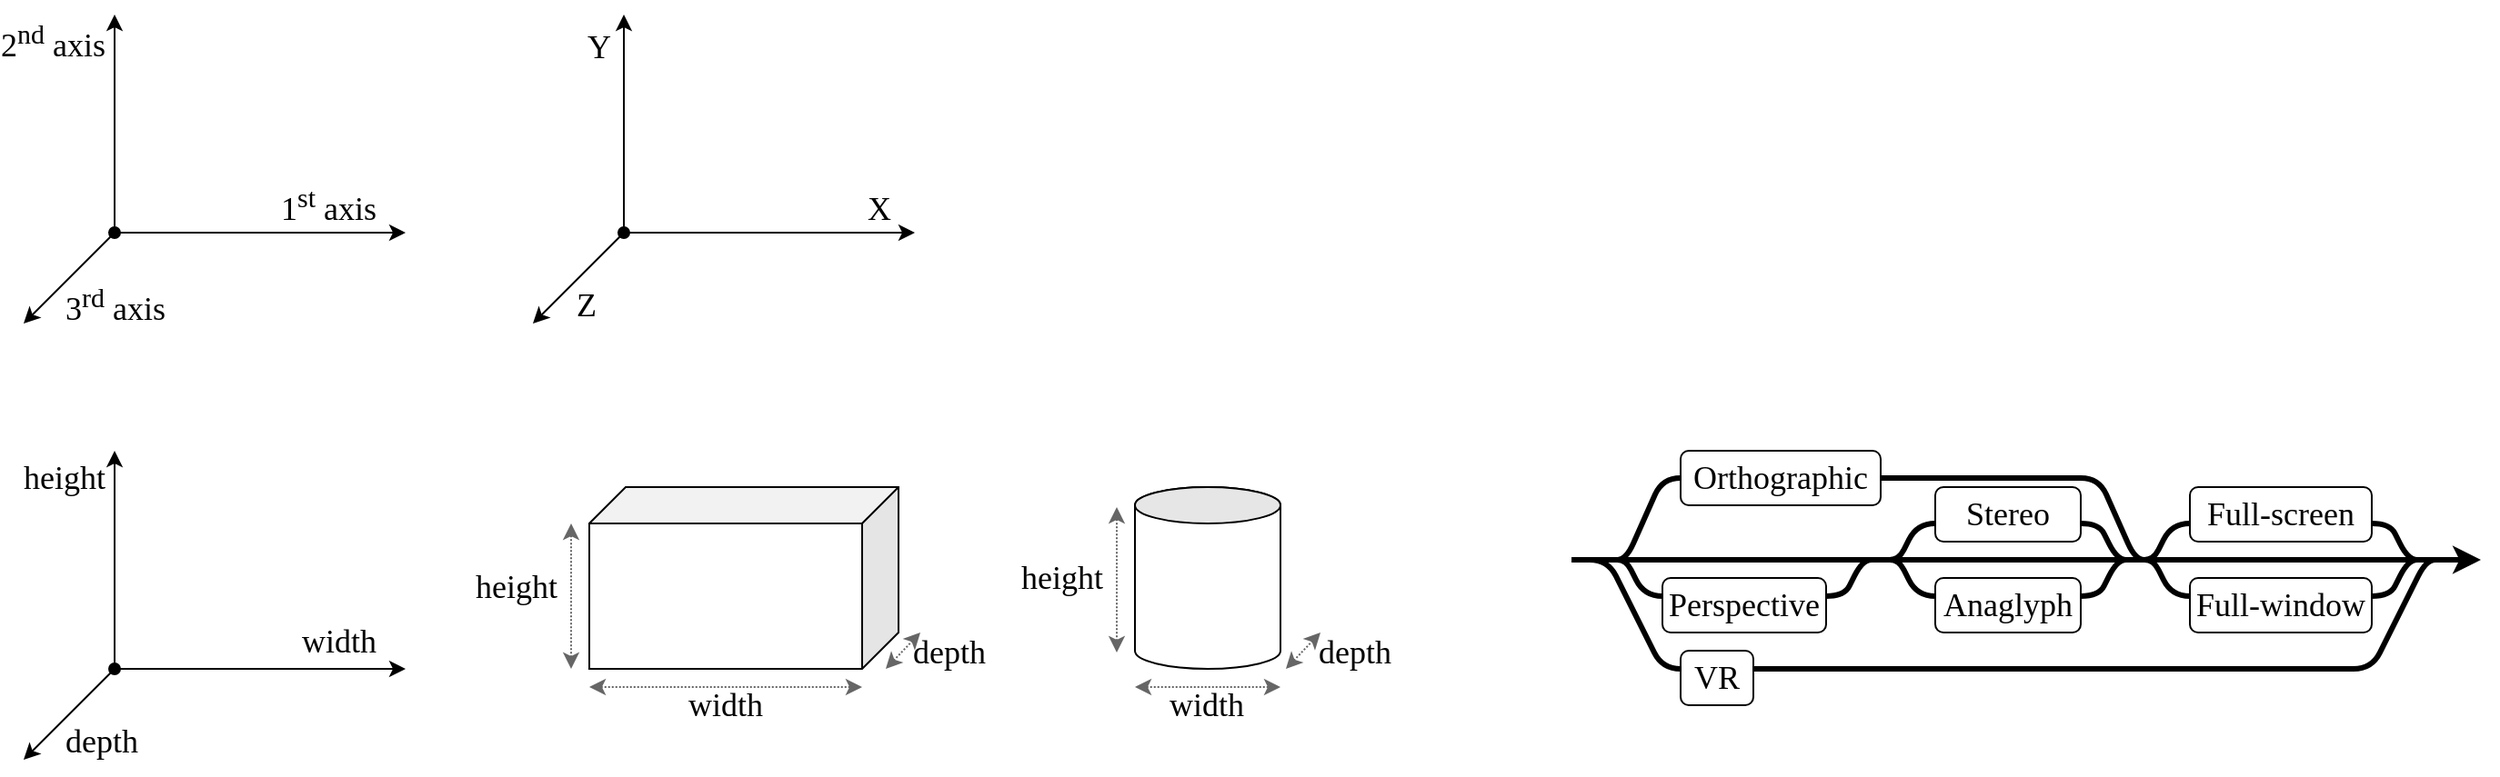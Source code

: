 <mxfile version="16.5.1" type="device"><diagram id="IulW4WTX1gy829L7mkmG" name="Page-1"><mxGraphModel dx="1205" dy="760" grid="1" gridSize="10" guides="1" tooltips="1" connect="1" arrows="1" fold="1" page="1" pageScale="1" pageWidth="1100" pageHeight="850" math="0" shadow="0"><root><mxCell id="0"/><mxCell id="1" parent="0"/><mxCell id="BnQ1cHRjBtLnelOh4Txh-79" value="" style="endArrow=none;html=1;fontFamily=Calibri;fontSize=18;strokeWidth=3;strokeColor=#000000;rounded=1;" edge="1" parent="1"><mxGeometry width="50" height="50" relative="1" as="geometry"><mxPoint x="1360" y="340" as="sourcePoint"/><mxPoint x="880" y="340" as="targetPoint"/><Array as="points"><mxPoint x="1350" y="340"/><mxPoint x="1320" y="400"/><mxPoint x="930" y="400"/><mxPoint x="900" y="340"/></Array></mxGeometry></mxCell><mxCell id="BnQ1cHRjBtLnelOh4Txh-62" value="" style="endArrow=classic;html=1;fontFamily=Calibri;fontSize=18;strokeWidth=3;strokeColor=#000000;rounded=1;endFill=1;" edge="1" parent="1"><mxGeometry width="50" height="50" relative="1" as="geometry"><mxPoint x="880" y="340" as="sourcePoint"/><mxPoint x="1380" y="340" as="targetPoint"/></mxGeometry></mxCell><mxCell id="phZSo0MRXo7aLX_ubmZk-1" value="" style="endArrow=classic;html=1;rounded=0;" parent="1" edge="1"><mxGeometry width="50" height="50" relative="1" as="geometry"><mxPoint x="79" y="160" as="sourcePoint"/><mxPoint x="79" y="40" as="targetPoint"/></mxGeometry></mxCell><mxCell id="phZSo0MRXo7aLX_ubmZk-2" value="" style="endArrow=classic;html=1;rounded=0;startArrow=oval;startFill=1;" parent="1" edge="1"><mxGeometry width="50" height="50" relative="1" as="geometry"><mxPoint x="79" y="160" as="sourcePoint"/><mxPoint x="239" y="160" as="targetPoint"/></mxGeometry></mxCell><mxCell id="phZSo0MRXo7aLX_ubmZk-3" value="" style="endArrow=classic;html=1;rounded=0;" parent="1" edge="1"><mxGeometry width="50" height="50" relative="1" as="geometry"><mxPoint x="79" y="160" as="sourcePoint"/><mxPoint x="29" y="210" as="targetPoint"/></mxGeometry></mxCell><mxCell id="phZSo0MRXo7aLX_ubmZk-5" value="1&lt;sup&gt;st&lt;/sup&gt; axis" style="text;html=1;strokeColor=none;fillColor=none;align=right;verticalAlign=middle;whiteSpace=wrap;rounded=0;fontFamily=Calibri;fontSize=18;" parent="1" vertex="1"><mxGeometry x="170" y="130" width="55" height="30" as="geometry"/></mxCell><mxCell id="phZSo0MRXo7aLX_ubmZk-6" value="2&lt;sup&gt;nd&lt;/sup&gt; axis" style="text;html=1;strokeColor=none;fillColor=none;align=right;verticalAlign=middle;whiteSpace=wrap;rounded=0;fontFamily=Calibri;fontSize=18;" parent="1" vertex="1"><mxGeometry x="16" y="40" width="60" height="30" as="geometry"/></mxCell><mxCell id="phZSo0MRXo7aLX_ubmZk-7" value="3&lt;sup&gt;rd&lt;/sup&gt; axis" style="text;html=1;strokeColor=none;fillColor=none;align=left;verticalAlign=middle;whiteSpace=wrap;rounded=0;rotation=0;fontFamily=Calibri;fontSize=18;" parent="1" vertex="1"><mxGeometry x="50" y="190" width="70" height="20" as="geometry"/></mxCell><mxCell id="phZSo0MRXo7aLX_ubmZk-8" value="" style="endArrow=classic;html=1;rounded=0;" parent="1" edge="1"><mxGeometry width="50" height="50" relative="1" as="geometry"><mxPoint x="359" y="160" as="sourcePoint"/><mxPoint x="359" y="40" as="targetPoint"/></mxGeometry></mxCell><mxCell id="phZSo0MRXo7aLX_ubmZk-9" value="" style="endArrow=classic;html=1;rounded=0;startArrow=oval;startFill=1;" parent="1" edge="1"><mxGeometry width="50" height="50" relative="1" as="geometry"><mxPoint x="359" y="160" as="sourcePoint"/><mxPoint x="519" y="160" as="targetPoint"/></mxGeometry></mxCell><mxCell id="phZSo0MRXo7aLX_ubmZk-10" value="" style="endArrow=classic;html=1;rounded=0;" parent="1" edge="1"><mxGeometry width="50" height="50" relative="1" as="geometry"><mxPoint x="359" y="160" as="sourcePoint"/><mxPoint x="309" y="210" as="targetPoint"/></mxGeometry></mxCell><mxCell id="phZSo0MRXo7aLX_ubmZk-11" value="X" style="text;html=1;strokeColor=none;fillColor=none;align=right;verticalAlign=middle;whiteSpace=wrap;rounded=0;fontFamily=Calibri;fontSize=18;" parent="1" vertex="1"><mxGeometry x="489" y="137" width="19" height="20" as="geometry"/></mxCell><mxCell id="phZSo0MRXo7aLX_ubmZk-12" value="Y" style="text;html=1;strokeColor=none;fillColor=none;align=right;verticalAlign=middle;whiteSpace=wrap;rounded=0;fontFamily=Calibri;fontSize=18;" parent="1" vertex="1"><mxGeometry x="334" y="43" width="20" height="30" as="geometry"/></mxCell><mxCell id="phZSo0MRXo7aLX_ubmZk-13" value="Z" style="text;html=1;strokeColor=none;fillColor=none;align=left;verticalAlign=middle;whiteSpace=wrap;rounded=0;rotation=0;fontFamily=Calibri;fontSize=18;" parent="1" vertex="1"><mxGeometry x="330.5" y="190" width="27" height="20" as="geometry"/></mxCell><mxCell id="phZSo0MRXo7aLX_ubmZk-24" value="" style="endArrow=classic;html=1;rounded=0;" parent="1" edge="1"><mxGeometry width="50" height="50" relative="1" as="geometry"><mxPoint x="79" y="400" as="sourcePoint"/><mxPoint x="79" y="280.0" as="targetPoint"/></mxGeometry></mxCell><mxCell id="phZSo0MRXo7aLX_ubmZk-25" value="" style="endArrow=classic;html=1;rounded=0;startArrow=oval;startFill=1;" parent="1" edge="1"><mxGeometry width="50" height="50" relative="1" as="geometry"><mxPoint x="79" y="400" as="sourcePoint"/><mxPoint x="239" y="400" as="targetPoint"/></mxGeometry></mxCell><mxCell id="phZSo0MRXo7aLX_ubmZk-26" value="" style="endArrow=classic;html=1;rounded=0;" parent="1" edge="1"><mxGeometry width="50" height="50" relative="1" as="geometry"><mxPoint x="79" y="400" as="sourcePoint"/><mxPoint x="29" y="450" as="targetPoint"/></mxGeometry></mxCell><mxCell id="phZSo0MRXo7aLX_ubmZk-27" value="width" style="text;html=1;strokeColor=none;fillColor=none;align=right;verticalAlign=middle;whiteSpace=wrap;rounded=0;fontFamily=Calibri;fontSize=18;" parent="1" vertex="1"><mxGeometry x="170" y="370" width="55" height="30" as="geometry"/></mxCell><mxCell id="phZSo0MRXo7aLX_ubmZk-28" value="height" style="text;html=1;strokeColor=none;fillColor=none;align=right;verticalAlign=middle;whiteSpace=wrap;rounded=0;fontFamily=Calibri;fontSize=18;" parent="1" vertex="1"><mxGeometry x="16" y="280" width="60" height="30" as="geometry"/></mxCell><mxCell id="phZSo0MRXo7aLX_ubmZk-29" value="depth" style="text;html=1;strokeColor=none;fillColor=none;align=left;verticalAlign=middle;whiteSpace=wrap;rounded=0;rotation=0;fontFamily=Calibri;fontSize=18;" parent="1" vertex="1"><mxGeometry x="50" y="430" width="70" height="20" as="geometry"/></mxCell><mxCell id="ebg2EoQCEzA1w5JfKJvw-1" value="" style="shape=cube;whiteSpace=wrap;html=1;boundedLbl=1;backgroundOutline=1;darkOpacity=0.05;darkOpacity2=0.1;flipH=1;" parent="1" vertex="1"><mxGeometry x="340" y="300" width="170" height="100" as="geometry"/></mxCell><mxCell id="ebg2EoQCEzA1w5JfKJvw-2" value="width" style="text;html=1;strokeColor=none;fillColor=none;align=center;verticalAlign=middle;whiteSpace=wrap;rounded=0;fontFamily=Calibri;fontSize=18;" parent="1" vertex="1"><mxGeometry x="340" y="410" width="150" height="20" as="geometry"/></mxCell><mxCell id="ebg2EoQCEzA1w5JfKJvw-3" value="height" style="text;html=1;strokeColor=none;fillColor=none;align=center;verticalAlign=middle;whiteSpace=wrap;rounded=0;fontFamily=Calibri;fontSize=18;" parent="1" vertex="1"><mxGeometry x="270" y="340" width="60" height="30" as="geometry"/></mxCell><mxCell id="ebg2EoQCEzA1w5JfKJvw-4" value="depth" style="text;html=1;strokeColor=none;fillColor=none;align=left;verticalAlign=middle;whiteSpace=wrap;rounded=0;rotation=0;fontFamily=Calibri;fontSize=18;" parent="1" vertex="1"><mxGeometry x="516" y="381" width="70" height="20" as="geometry"/></mxCell><mxCell id="ebg2EoQCEzA1w5JfKJvw-9" value="" style="shape=cylinder3;whiteSpace=wrap;html=1;boundedLbl=1;backgroundOutline=1;size=9.833;" parent="1" vertex="1"><mxGeometry x="640" y="300" width="80" height="100" as="geometry"/></mxCell><mxCell id="ebg2EoQCEzA1w5JfKJvw-10" value="" style="endArrow=classic;startArrow=classic;html=1;rounded=0;strokeColor=#666666;dashed=1;dashPattern=1 1;" parent="1" edge="1"><mxGeometry width="50" height="50" relative="1" as="geometry"><mxPoint x="340" y="410" as="sourcePoint"/><mxPoint x="490" y="410" as="targetPoint"/></mxGeometry></mxCell><mxCell id="ebg2EoQCEzA1w5JfKJvw-11" value="" style="endArrow=classic;startArrow=classic;html=1;rounded=0;strokeColor=#666666;dashed=1;dashPattern=1 1;" parent="1" edge="1"><mxGeometry width="50" height="50" relative="1" as="geometry"><mxPoint x="640" y="410" as="sourcePoint"/><mxPoint x="720" y="410" as="targetPoint"/></mxGeometry></mxCell><mxCell id="ebg2EoQCEzA1w5JfKJvw-12" value="width" style="text;html=1;strokeColor=none;fillColor=none;align=center;verticalAlign=middle;whiteSpace=wrap;rounded=0;fontFamily=Calibri;fontSize=18;" parent="1" vertex="1"><mxGeometry x="640" y="410" width="79" height="20" as="geometry"/></mxCell><mxCell id="ebg2EoQCEzA1w5JfKJvw-13" value="" style="endArrow=classic;startArrow=classic;html=1;rounded=0;strokeColor=#666666;dashed=1;dashPattern=1 1;" parent="1" edge="1"><mxGeometry width="50" height="50" relative="1" as="geometry"><mxPoint x="330" y="400" as="sourcePoint"/><mxPoint x="330" y="320" as="targetPoint"/></mxGeometry></mxCell><mxCell id="ebg2EoQCEzA1w5JfKJvw-14" value="" style="endArrow=classic;startArrow=classic;html=1;rounded=0;strokeColor=#666666;dashed=1;dashPattern=1 1;" parent="1" edge="1"><mxGeometry width="50" height="50" relative="1" as="geometry"><mxPoint x="630" y="391" as="sourcePoint"/><mxPoint x="630" y="311" as="targetPoint"/></mxGeometry></mxCell><mxCell id="ebg2EoQCEzA1w5JfKJvw-15" value="" style="ellipse;whiteSpace=wrap;html=1;fillColor=#E6E6E6;" parent="1" vertex="1"><mxGeometry x="640" y="300" width="80" height="20" as="geometry"/></mxCell><mxCell id="ebg2EoQCEzA1w5JfKJvw-16" value="height" style="text;html=1;strokeColor=none;fillColor=none;align=center;verticalAlign=middle;whiteSpace=wrap;rounded=0;fontFamily=Calibri;fontSize=18;" parent="1" vertex="1"><mxGeometry x="570" y="335" width="60" height="30" as="geometry"/></mxCell><mxCell id="ebg2EoQCEzA1w5JfKJvw-17" value="" style="endArrow=classic;startArrow=classic;html=1;rounded=0;strokeColor=#666666;dashed=1;dashPattern=1 1;" parent="1" edge="1"><mxGeometry width="50" height="50" relative="1" as="geometry"><mxPoint x="503" y="400" as="sourcePoint"/><mxPoint x="522" y="380" as="targetPoint"/></mxGeometry></mxCell><mxCell id="ebg2EoQCEzA1w5JfKJvw-18" value="" style="endArrow=classic;startArrow=classic;html=1;rounded=0;strokeColor=#666666;dashed=1;dashPattern=1 1;" parent="1" edge="1"><mxGeometry width="50" height="50" relative="1" as="geometry"><mxPoint x="723" y="400" as="sourcePoint"/><mxPoint x="742" y="380" as="targetPoint"/></mxGeometry></mxCell><mxCell id="ebg2EoQCEzA1w5JfKJvw-19" value="depth" style="text;html=1;strokeColor=none;fillColor=none;align=left;verticalAlign=middle;whiteSpace=wrap;rounded=0;rotation=0;fontFamily=Calibri;fontSize=18;" parent="1" vertex="1"><mxGeometry x="739" y="381" width="70" height="20" as="geometry"/></mxCell><mxCell id="BnQ1cHRjBtLnelOh4Txh-74" value="VR" style="rounded=1;whiteSpace=wrap;html=1;fontFamily=Calibri;fontSize=18;" vertex="1" parent="1"><mxGeometry x="940" y="390" width="40" height="30" as="geometry"/></mxCell><mxCell id="BnQ1cHRjBtLnelOh4Txh-58" value="" style="endArrow=none;html=1;fontFamily=Calibri;fontSize=18;strokeWidth=3;strokeColor=#000000;rounded=1;" edge="1" parent="1"><mxGeometry width="50" height="50" relative="1" as="geometry"><mxPoint x="1350" y="340" as="sourcePoint"/><mxPoint x="1190" y="340" as="targetPoint"/><Array as="points"><mxPoint x="1340" y="340"/><mxPoint x="1330" y="320"/><mxPoint x="1210" y="320"/><mxPoint x="1200" y="340"/></Array></mxGeometry></mxCell><mxCell id="BnQ1cHRjBtLnelOh4Txh-59" value="" style="endArrow=none;html=1;fontFamily=Calibri;fontSize=18;strokeWidth=3;strokeColor=#000000;rounded=1;" edge="1" parent="1"><mxGeometry width="50" height="50" relative="1" as="geometry"><mxPoint x="1350" y="340" as="sourcePoint"/><mxPoint x="1190" y="340" as="targetPoint"/><Array as="points"><mxPoint x="1340" y="340"/><mxPoint x="1330" y="360"/><mxPoint x="1210" y="360"/><mxPoint x="1200" y="340"/></Array></mxGeometry></mxCell><mxCell id="BnQ1cHRjBtLnelOh4Txh-60" value="Full-window" style="rounded=1;whiteSpace=wrap;html=1;fontFamily=Calibri;fontSize=18;" vertex="1" parent="1"><mxGeometry x="1220" y="350" width="100" height="30" as="geometry"/></mxCell><mxCell id="BnQ1cHRjBtLnelOh4Txh-61" value="Full-screen" style="rounded=1;whiteSpace=wrap;html=1;fontFamily=Calibri;fontSize=18;" vertex="1" parent="1"><mxGeometry x="1220" y="300" width="100" height="30" as="geometry"/></mxCell><mxCell id="BnQ1cHRjBtLnelOh4Txh-64" value="" style="endArrow=none;html=1;fontFamily=Calibri;fontSize=18;strokeWidth=3;strokeColor=#000000;rounded=1;" edge="1" parent="1"><mxGeometry width="50" height="50" relative="1" as="geometry"><mxPoint x="1190" y="340" as="sourcePoint"/><mxPoint x="1050" y="340" as="targetPoint"/><Array as="points"><mxPoint x="1180" y="340"/><mxPoint x="1170" y="320"/><mxPoint x="1070" y="320"/><mxPoint x="1060" y="340"/></Array></mxGeometry></mxCell><mxCell id="BnQ1cHRjBtLnelOh4Txh-65" value="" style="endArrow=none;html=1;fontFamily=Calibri;fontSize=18;strokeWidth=3;strokeColor=#000000;rounded=1;" edge="1" parent="1"><mxGeometry width="50" height="50" relative="1" as="geometry"><mxPoint x="1190" y="340" as="sourcePoint"/><mxPoint x="1050" y="340" as="targetPoint"/><Array as="points"><mxPoint x="1180" y="340"/><mxPoint x="1170" y="360"/><mxPoint x="1070" y="360"/><mxPoint x="1060" y="340"/></Array></mxGeometry></mxCell><mxCell id="BnQ1cHRjBtLnelOh4Txh-66" value="Anaglyph" style="rounded=1;whiteSpace=wrap;html=1;fontFamily=Calibri;fontSize=18;" vertex="1" parent="1"><mxGeometry x="1080" y="350" width="80" height="30" as="geometry"/></mxCell><mxCell id="BnQ1cHRjBtLnelOh4Txh-67" value="Stereo" style="rounded=1;whiteSpace=wrap;html=1;fontFamily=Calibri;fontSize=18;" vertex="1" parent="1"><mxGeometry x="1080" y="300" width="80" height="30" as="geometry"/></mxCell><mxCell id="BnQ1cHRjBtLnelOh4Txh-75" value="" style="endArrow=none;html=1;fontFamily=Calibri;fontSize=18;strokeWidth=3;strokeColor=#000000;rounded=1;" edge="1" parent="1"><mxGeometry width="50" height="50" relative="1" as="geometry"><mxPoint x="1050" y="340" as="sourcePoint"/><mxPoint x="900" y="340" as="targetPoint"/><Array as="points"><mxPoint x="1040" y="340"/><mxPoint x="1030" y="360"/><mxPoint x="920" y="360"/><mxPoint x="910" y="340"/></Array></mxGeometry></mxCell><mxCell id="BnQ1cHRjBtLnelOh4Txh-72" value="Perspective" style="rounded=1;whiteSpace=wrap;html=1;fontFamily=Calibri;fontSize=18;" vertex="1" parent="1"><mxGeometry x="930" y="350" width="90" height="30" as="geometry"/></mxCell><mxCell id="BnQ1cHRjBtLnelOh4Txh-77" value="" style="endArrow=none;html=1;fontFamily=Calibri;fontSize=18;strokeWidth=3;strokeColor=#000000;rounded=1;" edge="1" parent="1"><mxGeometry width="50" height="50" relative="1" as="geometry"><mxPoint x="1200" y="340" as="sourcePoint"/><mxPoint x="900" y="340" as="targetPoint"/><Array as="points"><mxPoint x="1190" y="340"/><mxPoint x="1170" y="295"/><mxPoint x="930" y="295"/><mxPoint x="910" y="340"/></Array></mxGeometry></mxCell><mxCell id="BnQ1cHRjBtLnelOh4Txh-69" value="Orthographic" style="rounded=1;whiteSpace=wrap;html=1;fontFamily=Calibri;fontSize=18;" vertex="1" parent="1"><mxGeometry x="940" y="280" width="110" height="30" as="geometry"/></mxCell></root></mxGraphModel></diagram></mxfile>